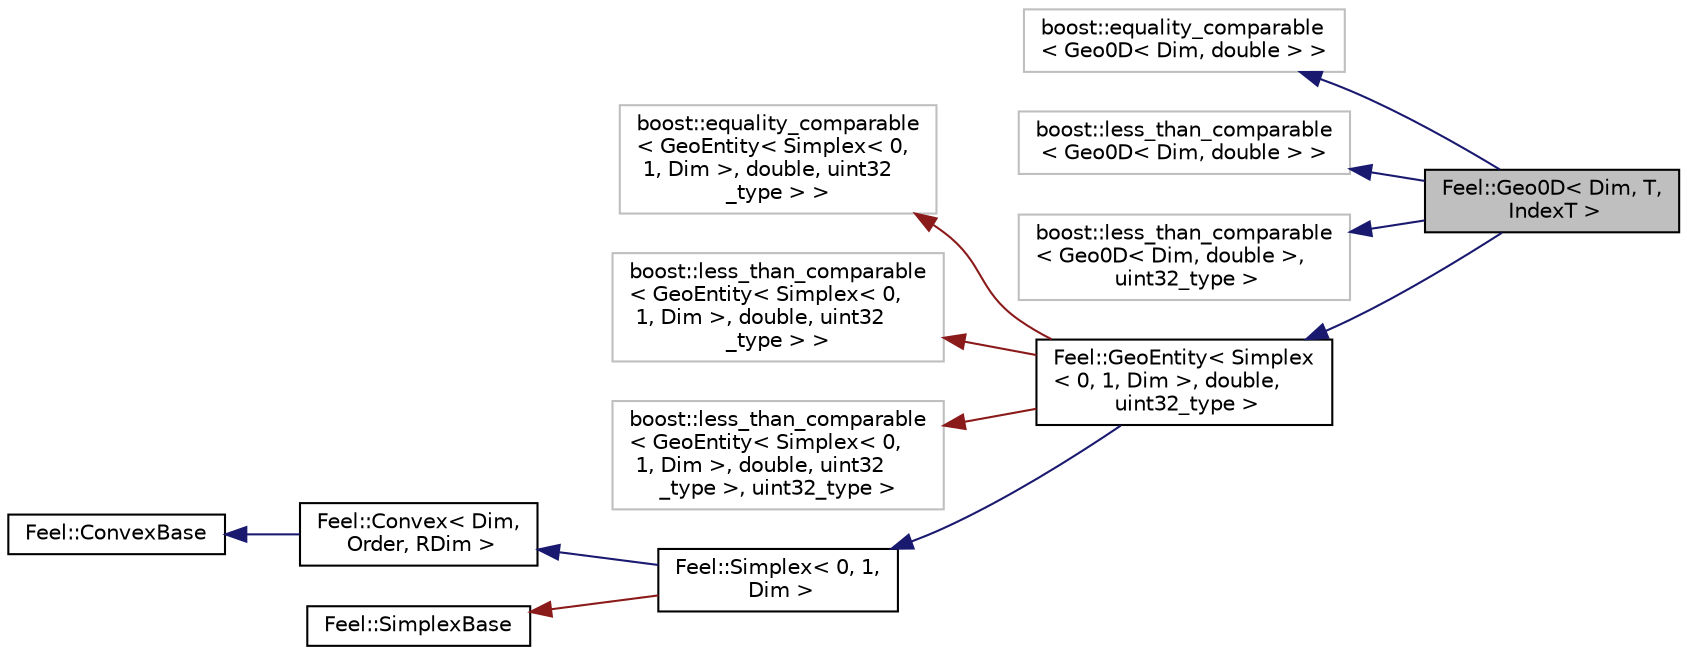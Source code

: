 digraph "Feel::Geo0D&lt; Dim, T, IndexT &gt;"
{
 // LATEX_PDF_SIZE
  edge [fontname="Helvetica",fontsize="10",labelfontname="Helvetica",labelfontsize="10"];
  node [fontname="Helvetica",fontsize="10",shape=record];
  rankdir="LR";
  Node1 [label="Feel::Geo0D\< Dim, T,\l IndexT \>",height=0.2,width=0.4,color="black", fillcolor="grey75", style="filled", fontcolor="black",tooltip=" "];
  Node2 -> Node1 [dir="back",color="midnightblue",fontsize="10",style="solid",fontname="Helvetica"];
  Node2 [label="boost::equality_comparable\l\< Geo0D\< Dim, double \> \>",height=0.2,width=0.4,color="grey75", fillcolor="white", style="filled",tooltip=" "];
  Node3 -> Node1 [dir="back",color="midnightblue",fontsize="10",style="solid",fontname="Helvetica"];
  Node3 [label="boost::less_than_comparable\l\< Geo0D\< Dim, double \> \>",height=0.2,width=0.4,color="grey75", fillcolor="white", style="filled",tooltip=" "];
  Node4 -> Node1 [dir="back",color="midnightblue",fontsize="10",style="solid",fontname="Helvetica"];
  Node4 [label="boost::less_than_comparable\l\< Geo0D\< Dim, double \>,\l uint32_type \>",height=0.2,width=0.4,color="grey75", fillcolor="white", style="filled",tooltip=" "];
  Node5 -> Node1 [dir="back",color="midnightblue",fontsize="10",style="solid",fontname="Helvetica"];
  Node5 [label="Feel::GeoEntity\< Simplex\l\< 0, 1, Dim \>, double,\l uint32_type \>",height=0.2,width=0.4,color="black", fillcolor="white", style="filled",URL="$classFeel_1_1GeoEntity.html",tooltip=" "];
  Node6 -> Node5 [dir="back",color="firebrick4",fontsize="10",style="solid",fontname="Helvetica"];
  Node6 [label="boost::equality_comparable\l\< GeoEntity\< Simplex\< 0,\l 1, Dim \>, double, uint32\l_type \> \>",height=0.2,width=0.4,color="grey75", fillcolor="white", style="filled",tooltip=" "];
  Node7 -> Node5 [dir="back",color="firebrick4",fontsize="10",style="solid",fontname="Helvetica"];
  Node7 [label="boost::less_than_comparable\l\< GeoEntity\< Simplex\< 0,\l 1, Dim \>, double, uint32\l_type \> \>",height=0.2,width=0.4,color="grey75", fillcolor="white", style="filled",tooltip=" "];
  Node8 -> Node5 [dir="back",color="firebrick4",fontsize="10",style="solid",fontname="Helvetica"];
  Node8 [label="boost::less_than_comparable\l\< GeoEntity\< Simplex\< 0,\l 1, Dim \>, double, uint32\l_type \>, uint32_type \>",height=0.2,width=0.4,color="grey75", fillcolor="white", style="filled",tooltip=" "];
  Node9 -> Node5 [dir="back",color="midnightblue",fontsize="10",style="solid",fontname="Helvetica"];
  Node9 [label="Feel::Simplex\< 0, 1,\l Dim \>",height=0.2,width=0.4,color="black", fillcolor="white", style="filled",URL="$classFeel_1_1Simplex.html",tooltip=" "];
  Node10 -> Node9 [dir="back",color="midnightblue",fontsize="10",style="solid",fontname="Helvetica"];
  Node10 [label="Feel::Convex\< Dim,\l Order, RDim \>",height=0.2,width=0.4,color="black", fillcolor="white", style="filled",URL="$classFeel_1_1Convex.html",tooltip="Convex base class."];
  Node11 -> Node10 [dir="back",color="midnightblue",fontsize="10",style="solid",fontname="Helvetica"];
  Node11 [label="Feel::ConvexBase",height=0.2,width=0.4,color="black", fillcolor="white", style="filled",URL="$classFeel_1_1ConvexBase.html",tooltip=" "];
  Node12 -> Node9 [dir="back",color="firebrick4",fontsize="10",style="solid",fontname="Helvetica"];
  Node12 [label="Feel::SimplexBase",height=0.2,width=0.4,color="black", fillcolor="white", style="filled",URL="$classFeel_1_1SimplexBase.html",tooltip=" "];
}
